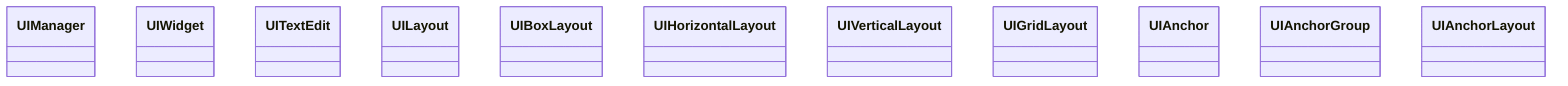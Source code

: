classDiagram
    class UIManager {
    }
    class UIWidget {
    }
    class UITextEdit {
    }
    class UILayout {
    }
    class UIBoxLayout {
    }
    class UIHorizontalLayout {
    }
    class UIVerticalLayout {
    }
    class UIGridLayout {
    }
    class UIAnchor {
    }
    class UIAnchorGroup {
    }
    class UIAnchorLayout {
    }